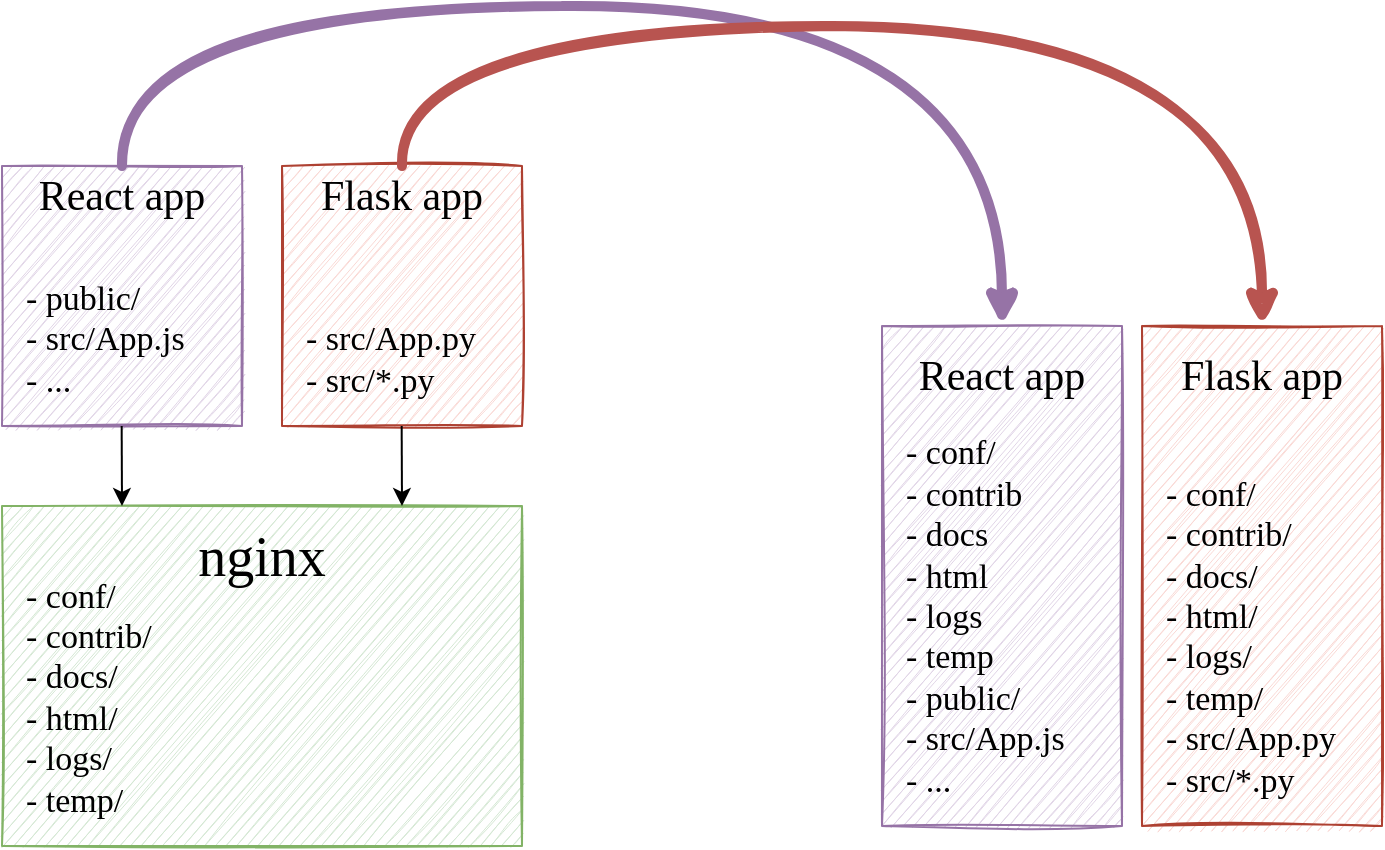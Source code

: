 <mxfile version="13.6.2" type="device"><diagram id="9nbMyNineNFelSFmtCTv" name="Page-1"><mxGraphModel dx="981" dy="567" grid="1" gridSize="10" guides="1" tooltips="1" connect="1" arrows="1" fold="1" page="1" pageScale="1" pageWidth="1600" pageHeight="900" math="0" shadow="0" extFonts="Architects Daughter^https://fonts.googleapis.com/css?family=Architects+Daughter"><root><mxCell id="0"/><mxCell id="1" parent="0"/><mxCell id="YvGx-uqyEx_efcQ0SUaJ-3" value="&lt;div&gt;&lt;span&gt;- conf/&lt;/span&gt;&lt;/div&gt;&lt;div&gt;&lt;span&gt;- contrib/&lt;/span&gt;&lt;/div&gt;&lt;div&gt;&lt;span&gt;- docs/&lt;/span&gt;&lt;/div&gt;&lt;div&gt;&lt;span&gt;- html/&lt;/span&gt;&lt;/div&gt;&lt;div&gt;&lt;span&gt;- logs/&lt;/span&gt;&lt;/div&gt;&lt;div&gt;&lt;span&gt;- temp/&lt;/span&gt;&lt;/div&gt;" style="rounded=0;whiteSpace=wrap;html=1;fillColor=#d5e8d4;strokeColor=#82b366;sketch=1;fontFamily=Architects Daughter;horizontal=1;fontSize=17;align=left;spacingLeft=10;verticalAlign=bottom;spacingBottom=10;" vertex="1" parent="1"><mxGeometry x="100" y="380" width="260" height="170" as="geometry"/></mxCell><mxCell id="YvGx-uqyEx_efcQ0SUaJ-4" value="- public/&lt;br&gt;- src/App.js&lt;br&gt;- ..." style="rounded=0;whiteSpace=wrap;html=1;fillColor=#e1d5e7;strokeColor=#9673a6;sketch=1;fontFamily=Architects Daughter;horizontal=1;fontSize=17;spacingLeft=10;spacingBottom=10;align=left;verticalAlign=bottom;" vertex="1" parent="1"><mxGeometry x="100" y="210" width="120" height="130" as="geometry"/></mxCell><mxCell id="YvGx-uqyEx_efcQ0SUaJ-7" value="- src/App.py&lt;br&gt;- src/*.py" style="rounded=0;whiteSpace=wrap;html=1;fillColor=#fad9d5;strokeColor=#ae4132;sketch=1;fontFamily=Architects Daughter;horizontal=1;fontSize=17;align=left;verticalAlign=bottom;spacingBottom=10;spacingLeft=10;" vertex="1" parent="1"><mxGeometry x="240" y="210" width="120" height="130" as="geometry"/></mxCell><mxCell id="YvGx-uqyEx_efcQ0SUaJ-18" value="" style="endArrow=classic;html=1;fontFamily=Architects Daughter;fontSize=17;" edge="1" parent="1"><mxGeometry width="50" height="50" relative="1" as="geometry"><mxPoint x="159.83" y="340" as="sourcePoint"/><mxPoint x="160" y="380" as="targetPoint"/></mxGeometry></mxCell><mxCell id="YvGx-uqyEx_efcQ0SUaJ-19" value="" style="endArrow=classic;html=1;fontFamily=Architects Daughter;fontSize=17;" edge="1" parent="1"><mxGeometry width="50" height="50" relative="1" as="geometry"><mxPoint x="299.83" y="340" as="sourcePoint"/><mxPoint x="300" y="380" as="targetPoint"/></mxGeometry></mxCell><mxCell id="YvGx-uqyEx_efcQ0SUaJ-22" value="&lt;font style=&quot;font-size: 28px&quot;&gt;nginx&lt;/font&gt;" style="text;html=1;strokeColor=none;fillColor=none;align=center;verticalAlign=middle;whiteSpace=wrap;rounded=0;sketch=1;fontFamily=Architects Daughter;fontSize=17;" vertex="1" parent="1"><mxGeometry x="190" y="390" width="80" height="30" as="geometry"/></mxCell><mxCell id="YvGx-uqyEx_efcQ0SUaJ-30" style="edgeStyle=orthogonalEdgeStyle;rounded=0;orthogonalLoop=1;jettySize=auto;html=1;entryX=0.5;entryY=0;entryDx=0;entryDy=0;fontFamily=Architects Daughter;fontSize=17;curved=1;exitX=0.5;exitY=0;exitDx=0;exitDy=0;strokeWidth=5;fillColor=#e1d5e7;strokeColor=#9673a6;sketch=1;" edge="1" parent="1" source="YvGx-uqyEx_efcQ0SUaJ-23" target="YvGx-uqyEx_efcQ0SUaJ-26"><mxGeometry relative="1" as="geometry"><Array as="points"><mxPoint x="160" y="130"/><mxPoint x="600" y="130"/></Array></mxGeometry></mxCell><mxCell id="YvGx-uqyEx_efcQ0SUaJ-23" value="&lt;font style=&quot;font-size: 21px&quot;&gt;React app&lt;/font&gt;" style="text;html=1;strokeColor=none;fillColor=none;align=center;verticalAlign=middle;whiteSpace=wrap;rounded=0;sketch=1;fontFamily=Architects Daughter;fontSize=17;" vertex="1" parent="1"><mxGeometry x="100" y="210" width="120" height="30" as="geometry"/></mxCell><mxCell id="YvGx-uqyEx_efcQ0SUaJ-31" style="edgeStyle=orthogonalEdgeStyle;curved=1;rounded=0;orthogonalLoop=1;jettySize=auto;html=1;entryX=0.5;entryY=0;entryDx=0;entryDy=0;fontFamily=Architects Daughter;fontSize=17;exitX=0.5;exitY=0;exitDx=0;exitDy=0;fillColor=#f8cecc;strokeColor=#b85450;strokeWidth=5;sketch=1;" edge="1" parent="1" source="YvGx-uqyEx_efcQ0SUaJ-7" target="YvGx-uqyEx_efcQ0SUaJ-28"><mxGeometry relative="1" as="geometry"><Array as="points"><mxPoint x="300" y="140"/><mxPoint x="730" y="140"/></Array></mxGeometry></mxCell><mxCell id="YvGx-uqyEx_efcQ0SUaJ-25" value="&lt;font style=&quot;font-size: 21px&quot;&gt;Flask app&lt;/font&gt;" style="text;html=1;strokeColor=none;fillColor=none;align=center;verticalAlign=middle;whiteSpace=wrap;rounded=0;sketch=1;fontFamily=Architects Daughter;fontSize=17;" vertex="1" parent="1"><mxGeometry x="240" y="210" width="120" height="30" as="geometry"/></mxCell><mxCell id="YvGx-uqyEx_efcQ0SUaJ-26" value="&lt;div&gt;- conf/&lt;/div&gt;&lt;div&gt;- contrib&lt;/div&gt;&lt;div&gt;- docs&lt;/div&gt;&lt;div&gt;- html&lt;/div&gt;&lt;div&gt;- logs&lt;/div&gt;&lt;div&gt;- temp&lt;/div&gt;- public/&lt;br&gt;- src/App.js&lt;br&gt;- ..." style="rounded=0;whiteSpace=wrap;html=1;fillColor=#e1d5e7;strokeColor=#9673a6;sketch=1;fontFamily=Architects Daughter;horizontal=1;fontSize=17;spacingLeft=10;spacingBottom=10;align=left;verticalAlign=bottom;" vertex="1" parent="1"><mxGeometry x="540" y="290" width="120" height="250" as="geometry"/></mxCell><mxCell id="YvGx-uqyEx_efcQ0SUaJ-27" value="&lt;font style=&quot;font-size: 21px&quot;&gt;React app&lt;/font&gt;" style="text;html=1;strokeColor=none;fillColor=none;align=center;verticalAlign=middle;whiteSpace=wrap;rounded=0;sketch=1;fontFamily=Architects Daughter;fontSize=17;" vertex="1" parent="1"><mxGeometry x="540" y="300" width="120" height="30" as="geometry"/></mxCell><mxCell id="YvGx-uqyEx_efcQ0SUaJ-28" value="&lt;div&gt;- conf/&lt;/div&gt;&lt;div&gt;- contrib/&lt;/div&gt;&lt;div&gt;- docs/&lt;/div&gt;&lt;div&gt;- html/&lt;/div&gt;&lt;div&gt;- logs/&lt;/div&gt;&lt;div&gt;- temp/&lt;/div&gt;- src/App.py&lt;br&gt;- src/*.py" style="rounded=0;whiteSpace=wrap;html=1;fillColor=#fad9d5;strokeColor=#ae4132;sketch=1;fontFamily=Architects Daughter;horizontal=1;fontSize=17;align=left;verticalAlign=bottom;spacingBottom=10;spacingLeft=10;" vertex="1" parent="1"><mxGeometry x="670" y="290" width="120" height="250" as="geometry"/></mxCell><mxCell id="YvGx-uqyEx_efcQ0SUaJ-29" value="&lt;font style=&quot;font-size: 21px&quot;&gt;Flask app&lt;/font&gt;" style="text;html=1;strokeColor=none;fillColor=none;align=center;verticalAlign=middle;whiteSpace=wrap;rounded=0;sketch=1;fontFamily=Architects Daughter;fontSize=17;" vertex="1" parent="1"><mxGeometry x="670" y="300" width="120" height="30" as="geometry"/></mxCell></root></mxGraphModel></diagram></mxfile>